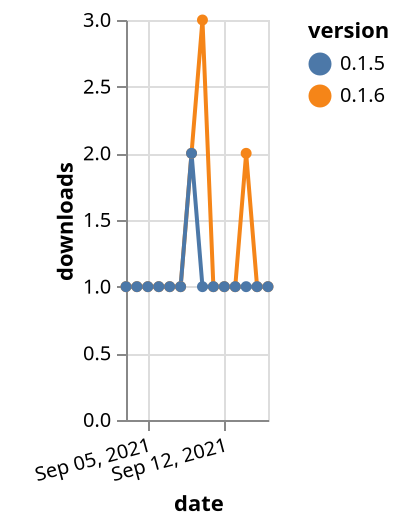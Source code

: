 {"$schema": "https://vega.github.io/schema/vega-lite/v5.json", "description": "A simple bar chart with embedded data.", "data": {"values": [{"date": "2021-09-03", "total": 134, "delta": 1, "version": "0.1.6"}, {"date": "2021-09-04", "total": 135, "delta": 1, "version": "0.1.6"}, {"date": "2021-09-05", "total": 136, "delta": 1, "version": "0.1.6"}, {"date": "2021-09-06", "total": 137, "delta": 1, "version": "0.1.6"}, {"date": "2021-09-07", "total": 138, "delta": 1, "version": "0.1.6"}, {"date": "2021-09-08", "total": 139, "delta": 1, "version": "0.1.6"}, {"date": "2021-09-09", "total": 141, "delta": 2, "version": "0.1.6"}, {"date": "2021-09-10", "total": 144, "delta": 3, "version": "0.1.6"}, {"date": "2021-09-11", "total": 145, "delta": 1, "version": "0.1.6"}, {"date": "2021-09-12", "total": 146, "delta": 1, "version": "0.1.6"}, {"date": "2021-09-13", "total": 147, "delta": 1, "version": "0.1.6"}, {"date": "2021-09-14", "total": 149, "delta": 2, "version": "0.1.6"}, {"date": "2021-09-15", "total": 150, "delta": 1, "version": "0.1.6"}, {"date": "2021-09-16", "total": 151, "delta": 1, "version": "0.1.6"}, {"date": "2021-09-03", "total": 132, "delta": 1, "version": "0.1.5"}, {"date": "2021-09-04", "total": 133, "delta": 1, "version": "0.1.5"}, {"date": "2021-09-05", "total": 134, "delta": 1, "version": "0.1.5"}, {"date": "2021-09-06", "total": 135, "delta": 1, "version": "0.1.5"}, {"date": "2021-09-07", "total": 136, "delta": 1, "version": "0.1.5"}, {"date": "2021-09-08", "total": 137, "delta": 1, "version": "0.1.5"}, {"date": "2021-09-09", "total": 139, "delta": 2, "version": "0.1.5"}, {"date": "2021-09-10", "total": 140, "delta": 1, "version": "0.1.5"}, {"date": "2021-09-11", "total": 141, "delta": 1, "version": "0.1.5"}, {"date": "2021-09-12", "total": 142, "delta": 1, "version": "0.1.5"}, {"date": "2021-09-13", "total": 143, "delta": 1, "version": "0.1.5"}, {"date": "2021-09-14", "total": 144, "delta": 1, "version": "0.1.5"}, {"date": "2021-09-15", "total": 145, "delta": 1, "version": "0.1.5"}, {"date": "2021-09-16", "total": 146, "delta": 1, "version": "0.1.5"}]}, "width": "container", "mark": {"type": "line", "point": {"filled": true}}, "encoding": {"x": {"field": "date", "type": "temporal", "timeUnit": "yearmonthdate", "title": "date", "axis": {"labelAngle": -15}}, "y": {"field": "delta", "type": "quantitative", "title": "downloads"}, "color": {"field": "version", "type": "nominal"}, "tooltip": {"field": "delta"}}}